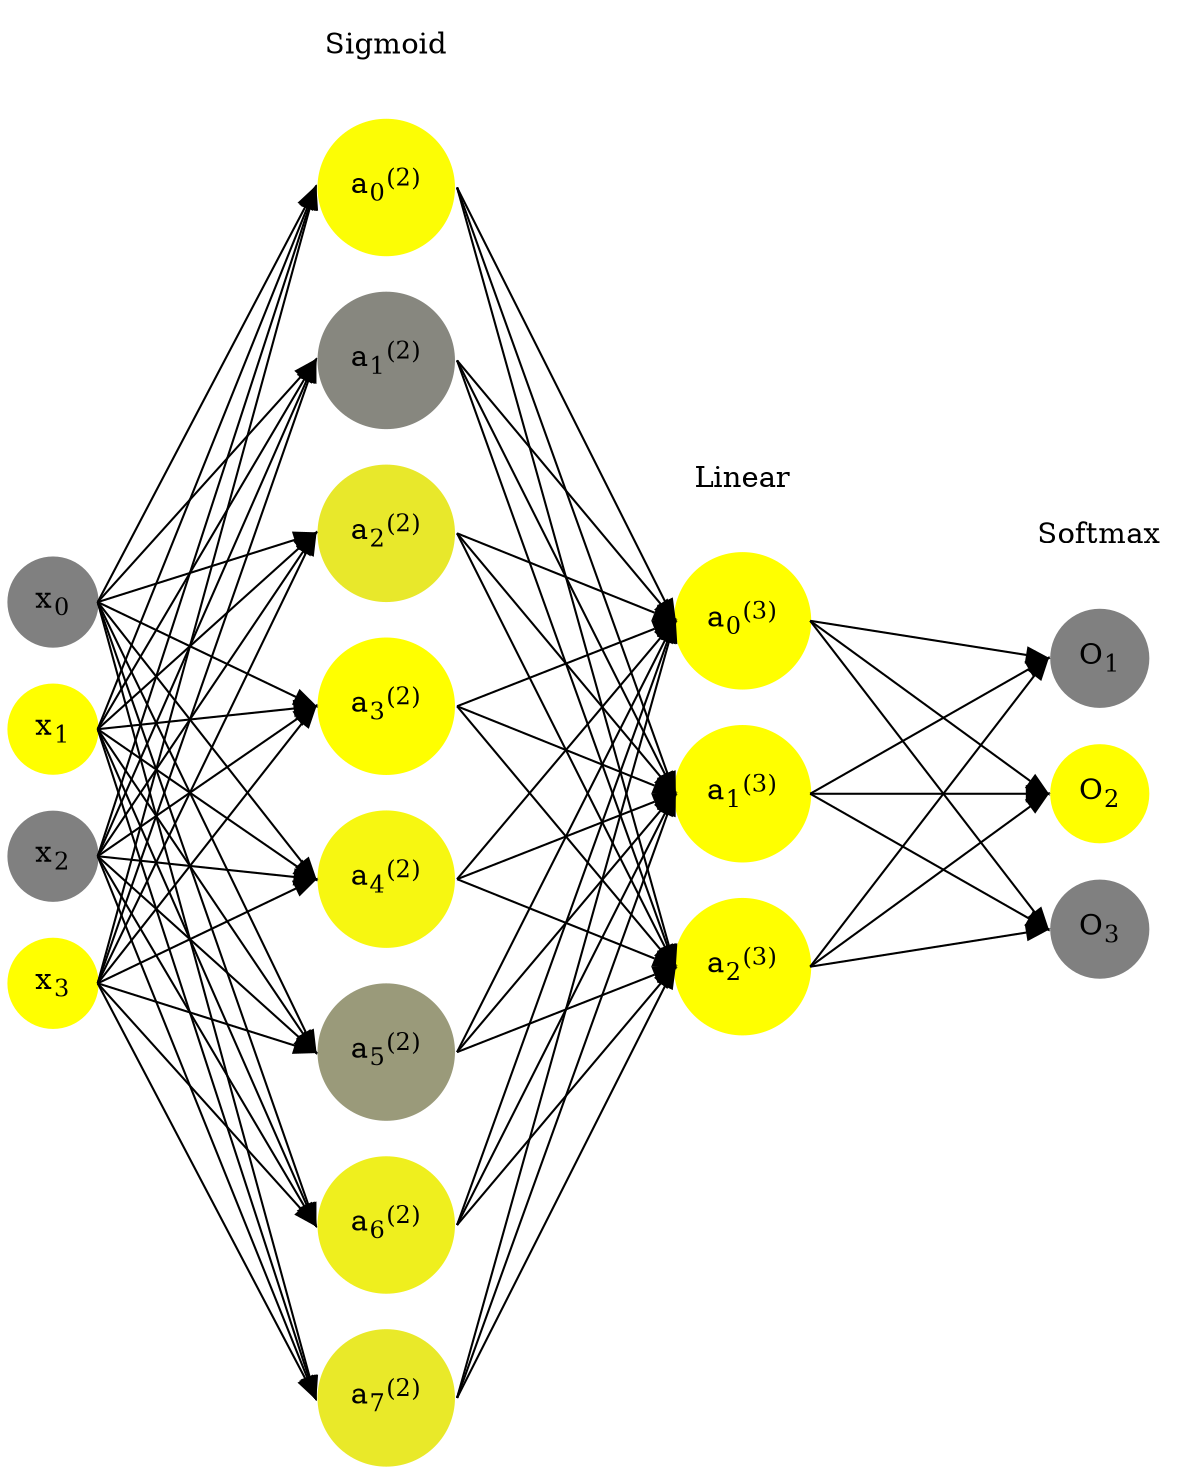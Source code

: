 digraph G {
	rankdir = LR;
	splines=false;
	edge[style=invis];
	ranksep= 1.4;
	{
	node [shape=circle, color="0.1667, 0.0, 0.5", style=filled, fillcolor="0.1667, 0.0, 0.5"];
	x0 [label=<x<sub>0</sub>>];
	}
	{
	node [shape=circle, color="0.1667, 1.0, 1.0", style=filled, fillcolor="0.1667, 1.0, 1.0"];
	x1 [label=<x<sub>1</sub>>];
	}
	{
	node [shape=circle, color="0.1667, 0.0, 0.5", style=filled, fillcolor="0.1667, 0.0, 0.5"];
	x2 [label=<x<sub>2</sub>>];
	}
	{
	node [shape=circle, color="0.1667, 1.0, 1.0", style=filled, fillcolor="0.1667, 1.0, 1.0"];
	x3 [label=<x<sub>3</sub>>];
	}
	{
	node [shape=circle, color="0.1667, 0.976690, 0.988345", style=filled, fillcolor="0.1667, 0.976690, 0.988345"];
	a02 [label=<a<sub>0</sub><sup>(2)</sup>>];
	}
	{
	node [shape=circle, color="0.1667, 0.058798, 0.529399", style=filled, fillcolor="0.1667, 0.058798, 0.529399"];
	a12 [label=<a<sub>1</sub><sup>(2)</sup>>];
	}
	{
	node [shape=circle, color="0.1667, 0.813113, 0.906557", style=filled, fillcolor="0.1667, 0.813113, 0.906557"];
	a22 [label=<a<sub>2</sub><sup>(2)</sup>>];
	}
	{
	node [shape=circle, color="0.1667, 0.997993, 0.998997", style=filled, fillcolor="0.1667, 0.997993, 0.998997"];
	a32 [label=<a<sub>3</sub><sup>(2)</sup>>];
	}
	{
	node [shape=circle, color="0.1667, 0.930596, 0.965298", style=filled, fillcolor="0.1667, 0.930596, 0.965298"];
	a42 [label=<a<sub>4</sub><sup>(2)</sup>>];
	}
	{
	node [shape=circle, color="0.1667, 0.205043, 0.602521", style=filled, fillcolor="0.1667, 0.205043, 0.602521"];
	a52 [label=<a<sub>5</sub><sup>(2)</sup>>];
	}
	{
	node [shape=circle, color="0.1667, 0.871361, 0.935680", style=filled, fillcolor="0.1667, 0.871361, 0.935680"];
	a62 [label=<a<sub>6</sub><sup>(2)</sup>>];
	}
	{
	node [shape=circle, color="0.1667, 0.822197, 0.911099", style=filled, fillcolor="0.1667, 0.822197, 0.911099"];
	a72 [label=<a<sub>7</sub><sup>(2)</sup>>];
	}
	{
	node [shape=circle, color="0.1667, 13.525310, 7.262655", style=filled, fillcolor="0.1667, 13.525310, 7.262655"];
	a03 [label=<a<sub>0</sub><sup>(3)</sup>>];
	}
	{
	node [shape=circle, color="0.1667, 5.404777, 3.202389", style=filled, fillcolor="0.1667, 5.404777, 3.202389"];
	a13 [label=<a<sub>1</sub><sup>(3)</sup>>];
	}
	{
	node [shape=circle, color="0.1667, 19.034769, 10.017384", style=filled, fillcolor="0.1667, 19.034769, 10.017384"];
	a23 [label=<a<sub>2</sub><sup>(3)</sup>>];
	}
	{
	node [shape=circle, color="0.1667, 0.0, 0.5", style=filled, fillcolor="0.1667, 0.0, 0.5"];
	O1 [label=<O<sub>1</sub>>];
	}
	{
	node [shape=circle, color="0.1667, 1.0, 1.0", style=filled, fillcolor="0.1667, 1.0, 1.0"];
	O2 [label=<O<sub>2</sub>>];
	}
	{
	node [shape=circle, color="0.1667, 0.0, 0.5", style=filled, fillcolor="0.1667, 0.0, 0.5"];
	O3 [label=<O<sub>3</sub>>];
	}
	{
	rank=same;
	x0->x1->x2->x3;
	}
	{
	rank=same;
	a02->a12->a22->a32->a42->a52->a62->a72;
	}
	{
	rank=same;
	a03->a13->a23;
	}
	{
	rank=same;
	O1->O2->O3;
	}
	l1 [shape=plaintext,label="Sigmoid"];
	l1->a02;
	{rank=same; l1;a02};
	l2 [shape=plaintext,label="Linear"];
	l2->a03;
	{rank=same; l2;a03};
	l3 [shape=plaintext,label="Softmax"];
	l3->O1;
	{rank=same; l3;O1};
edge[style=solid, tailport=e, headport=w];
	{x0;x1;x2;x3} -> {a02;a12;a22;a32;a42;a52;a62;a72};
	{a02;a12;a22;a32;a42;a52;a62;a72} -> {a03;a13;a23};
	{a03;a13;a23} -> {O1,O2,O3};
}